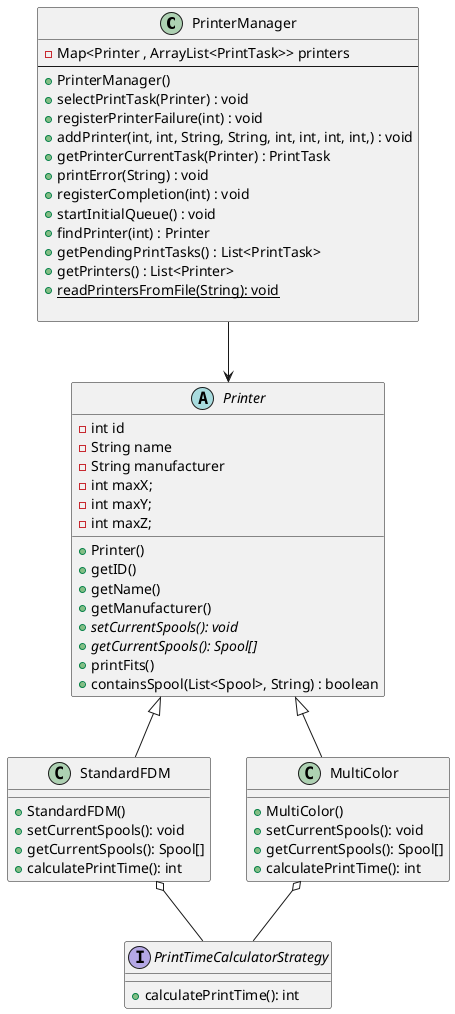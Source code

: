 @startuml
class PrinterManager{
    - Map<Printer , ArrayList<PrintTask>> printers
--
    + PrinterManager()
    + selectPrintTask(Printer) : void
    + registerPrinterFailure(int) : void
    + addPrinter(int, int, String, String, int, int, int, int,) : void
    + getPrinterCurrentTask(Printer) : PrintTask
    + printError(String) : void
    + registerCompletion(int) : void
  + startInitialQueue() : void
  + findPrinter(int) : Printer
  + getPendingPrintTasks() : List<PrintTask>
  + getPrinters() : List<Printer>
  + {static}readPrintersFromFile(String): void

}
abstract class Printer{
- int id
- String name
- String manufacturer
- int maxX;
- int maxY;
- int maxZ;
+ Printer()
+ getID()
+ getName()
+ getManufacturer()
+ {abstract} setCurrentSpools(): void
+ {abstract} getCurrentSpools(): Spool[]
+ printFits()
+ containsSpool(List<Spool>, String) : boolean
}
class StandardFDM{
+ StandardFDM()
+ setCurrentSpools(): void
+ getCurrentSpools(): Spool[]
+ calculatePrintTime(): int
}
class MultiColor{
+ MultiColor()
+ setCurrentSpools(): void
+ getCurrentSpools(): Spool[]
+ calculatePrintTime(): int
}

interface PrintTimeCalculatorStrategy{
 + calculatePrintTime(): int
}

PrinterManager --> Printer
Printer <|-- StandardFDM
Printer <|-- MultiColor
StandardFDM o-- PrintTimeCalculatorStrategy
MultiColor o-- PrintTimeCalculatorStrategy

@enduml